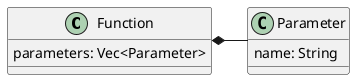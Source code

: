 @startuml
'https://plantuml.com/class-diagram

class Function {
    parameters: Vec<Parameter>
}

class Parameter {
    name: String
}

Function *- Parameter

@enduml